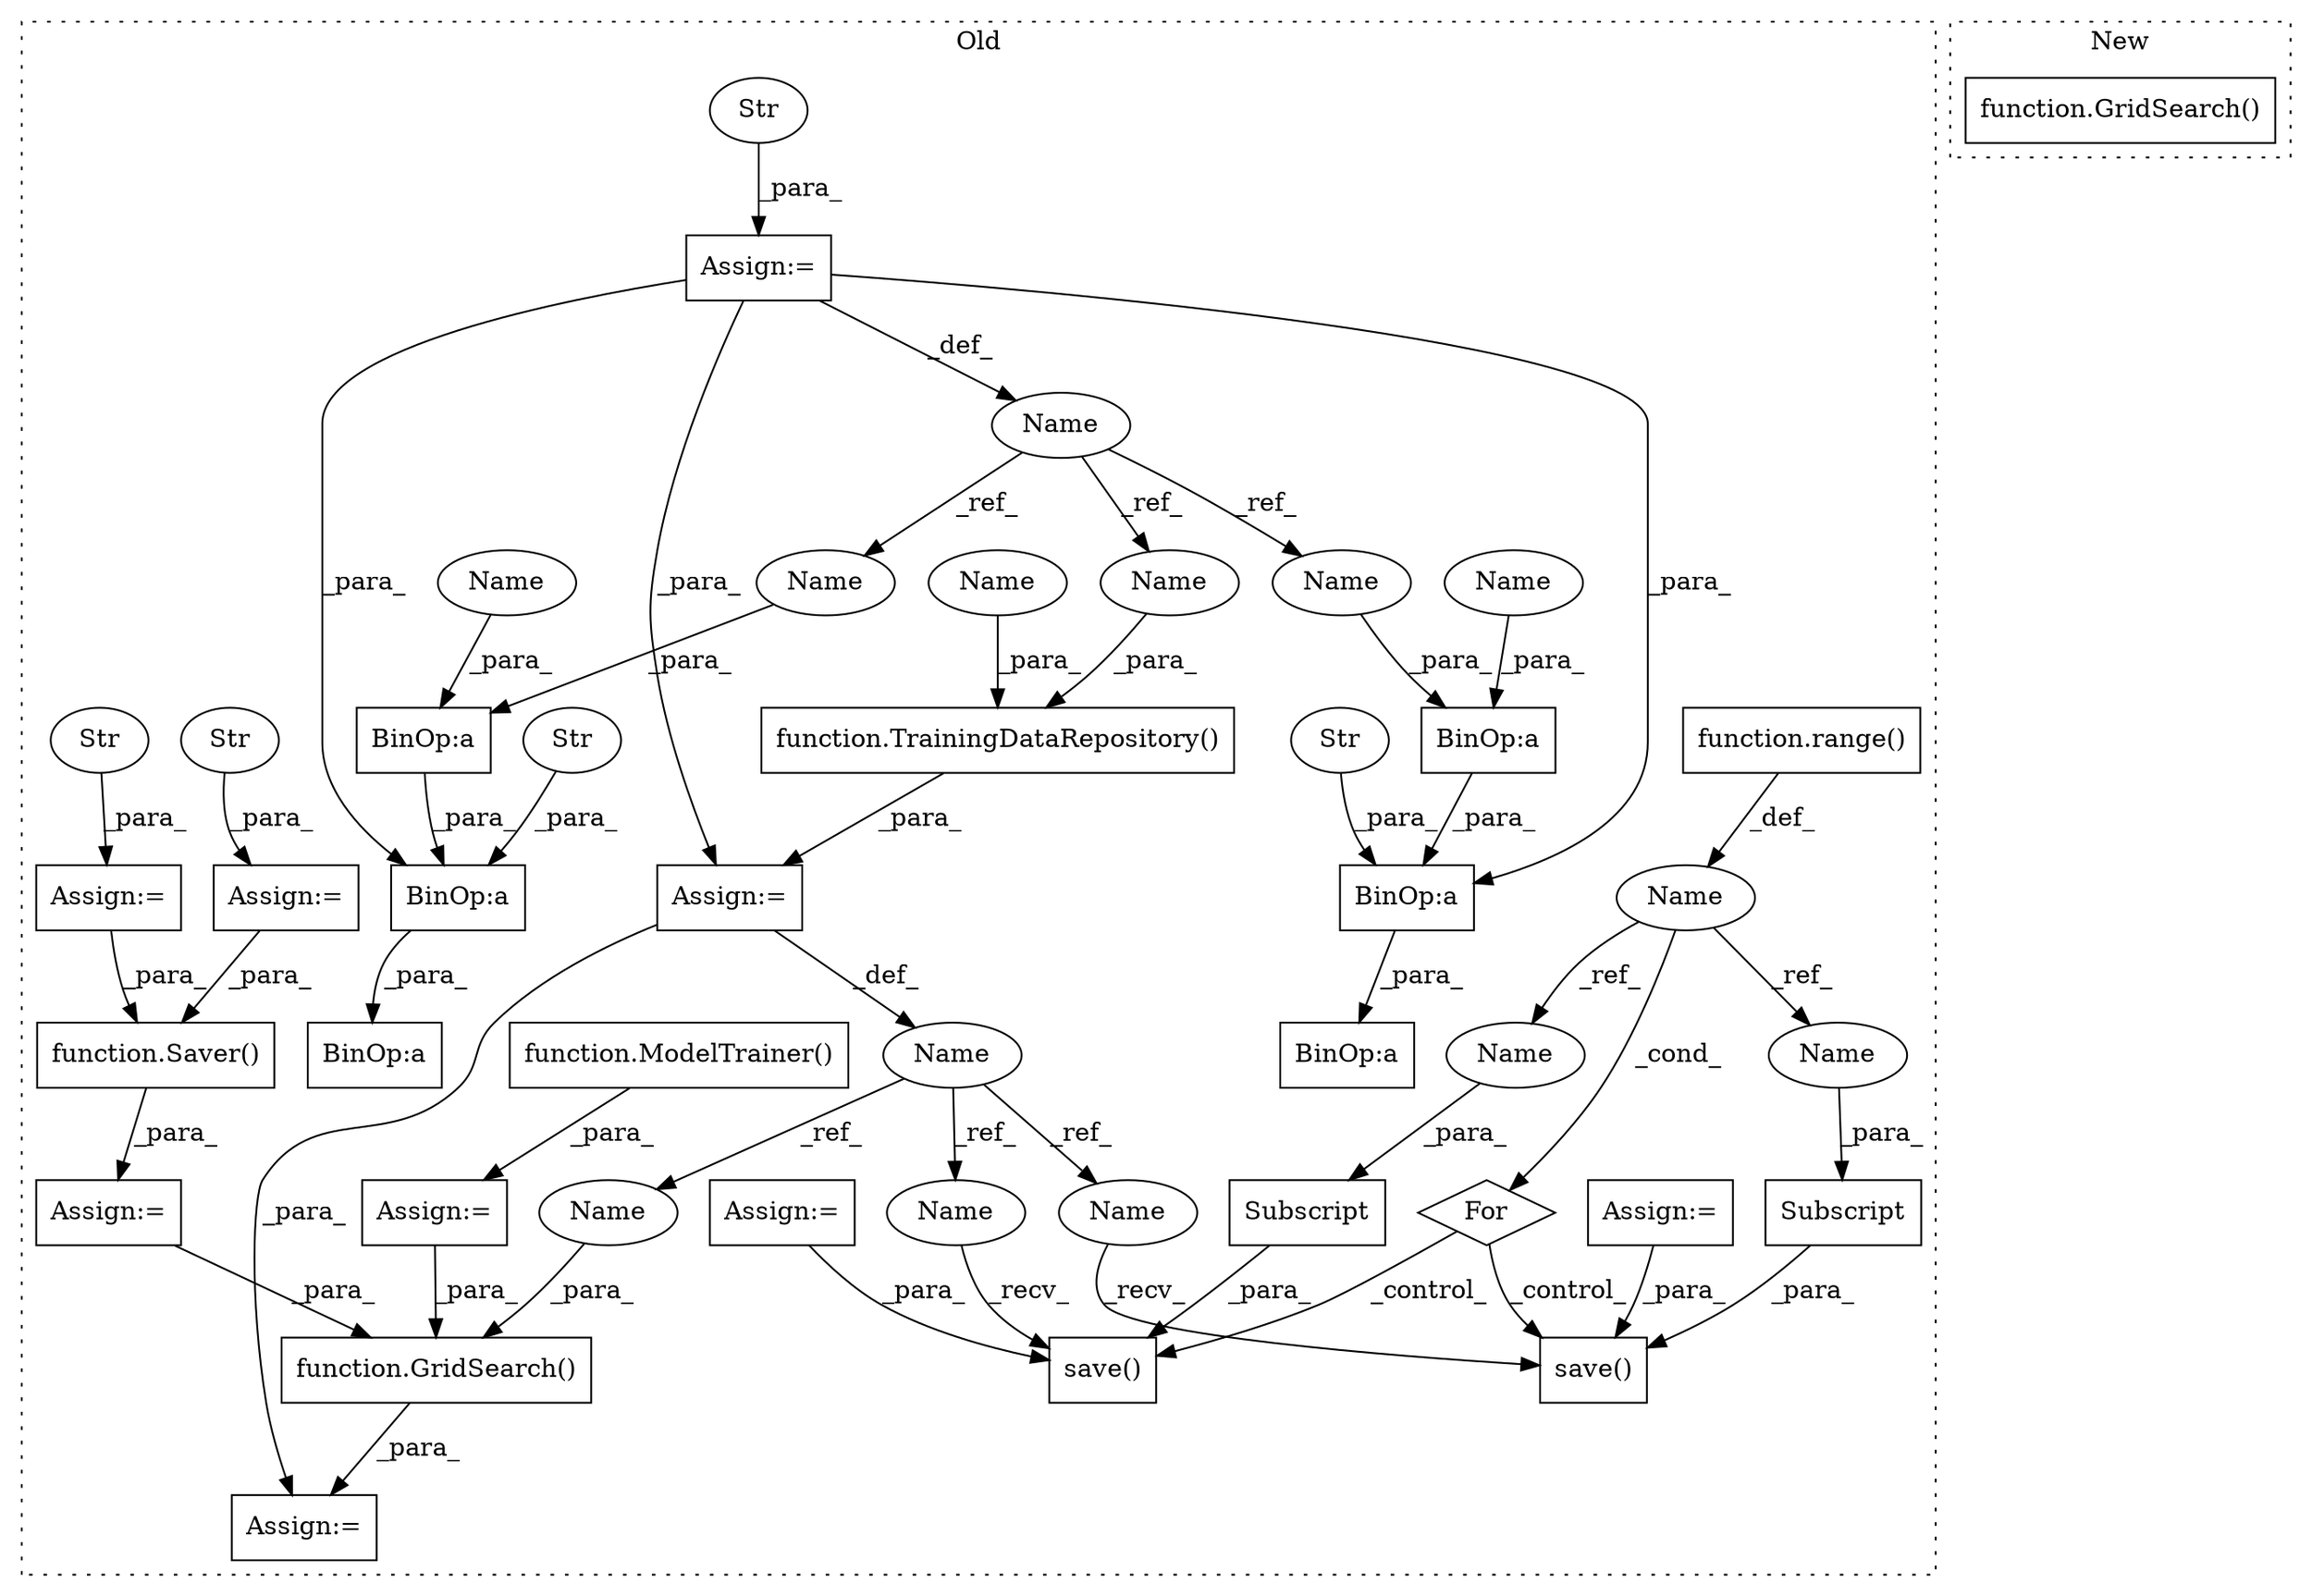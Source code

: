 digraph G {
subgraph cluster0 {
1 [label="function.ModelTrainer()" a="75" s="5045,5070" l="13,1" shape="box"];
3 [label="function.GridSearch()" a="75" s="5164,5231" l="11,1" shape="box"];
4 [label="Assign:=" a="68" s="5042" l="3" shape="box"];
5 [label="Assign:=" a="68" s="5161" l="3" shape="box"];
6 [label="function.Saver()" a="75" s="5088,5140" l="6,1" shape="box"];
7 [label="function.TrainingDataRepository()" a="75" s="4967,5019" l="23,1" shape="box"];
8 [label="save()" a="75" s="5615,5658" l="16,1" shape="box"];
9 [label="Subscript" a="63" s="5631,0" l="19,0" shape="box"];
10 [label="function.range()" a="75" s="5521,5539" l="6,1" shape="box"];
11 [label="Name" a="87" s="5516" l="1" shape="ellipse"];
12 [label="For" a="107" s="5512,5540" l="4,14" shape="diamond"];
13 [label="save()" a="75" s="5554,5601" l="16,1" shape="box"];
14 [label="Subscript" a="63" s="5570,0" l="21,0" shape="box"];
15 [label="Name" a="87" s="4954" l="10" shape="ellipse"];
16 [label="Name" a="87" s="4813" l="20" shape="ellipse"];
17 [label="BinOp:a" a="82" s="6193" l="3" shape="box"];
18 [label="BinOp:a" a="82" s="6205" l="7" shape="box"];
19 [label="BinOp:a" a="82" s="6193" l="13" shape="box"];
20 [label="BinOp:a" a="82" s="6277" l="3" shape="box"];
21 [label="BinOp:a" a="82" s="6289" l="7" shape="box"];
22 [label="BinOp:a" a="82" s="6277" l="13" shape="box"];
23 [label="Str" a="66" s="6206" l="3" shape="ellipse"];
24 [label="Str" a="66" s="6290" l="3" shape="ellipse"];
25 [label="Assign:=" a="68" s="5292" l="3" shape="box"];
26 [label="Assign:=" a="68" s="4927" l="3" shape="box"];
27 [label="Str" a="66" s="4930" l="15" shape="ellipse"];
28 [label="Assign:=" a="68" s="4833" l="3" shape="box"];
29 [label="Str" a="66" s="4836" l="13" shape="ellipse"];
30 [label="Assign:=" a="68" s="4964" l="3" shape="box"];
31 [label="Assign:=" a="68" s="5085" l="3" shape="box"];
32 [label="Assign:=" a="68" s="5250" l="3" shape="box"];
33 [label="Assign:=" a="68" s="4879" l="3" shape="box"];
34 [label="Str" a="66" s="4882" l="13" shape="ellipse"];
35 [label="Name" a="87" s="5175" l="10" shape="ellipse"];
36 [label="Name" a="87" s="5615" l="10" shape="ellipse"];
37 [label="Name" a="87" s="5554" l="10" shape="ellipse"];
38 [label="Name" a="87" s="6196" l="7" shape="ellipse"];
39 [label="Name" a="87" s="6280" l="7" shape="ellipse"];
40 [label="Name" a="87" s="5012" l="7" shape="ellipse"];
41 [label="Name" a="87" s="4990" l="20" shape="ellipse"];
42 [label="Name" a="87" s="6173" l="20" shape="ellipse"];
43 [label="Name" a="87" s="6257" l="20" shape="ellipse"];
44 [label="Name" a="87" s="5589" l="1" shape="ellipse"];
45 [label="Name" a="87" s="5648" l="1" shape="ellipse"];
label = "Old";
style="dotted";
}
subgraph cluster1 {
2 [label="function.GridSearch()" a="75" s="4358,4440" l="11,1" shape="box"];
label = "New";
style="dotted";
}
1 -> 4 [label="_para_"];
3 -> 5 [label="_para_"];
4 -> 3 [label="_para_"];
6 -> 31 [label="_para_"];
7 -> 30 [label="_para_"];
9 -> 8 [label="_para_"];
10 -> 11 [label="_def_"];
11 -> 44 [label="_ref_"];
11 -> 45 [label="_ref_"];
11 -> 12 [label="_cond_"];
12 -> 13 [label="_control_"];
12 -> 8 [label="_control_"];
14 -> 13 [label="_para_"];
15 -> 36 [label="_ref_"];
15 -> 35 [label="_ref_"];
15 -> 37 [label="_ref_"];
16 -> 42 [label="_ref_"];
16 -> 43 [label="_ref_"];
16 -> 41 [label="_ref_"];
17 -> 19 [label="_para_"];
19 -> 18 [label="_para_"];
20 -> 22 [label="_para_"];
22 -> 21 [label="_para_"];
23 -> 19 [label="_para_"];
24 -> 22 [label="_para_"];
25 -> 8 [label="_para_"];
26 -> 6 [label="_para_"];
27 -> 26 [label="_para_"];
28 -> 30 [label="_para_"];
28 -> 19 [label="_para_"];
28 -> 16 [label="_def_"];
28 -> 22 [label="_para_"];
29 -> 28 [label="_para_"];
30 -> 5 [label="_para_"];
30 -> 15 [label="_def_"];
31 -> 3 [label="_para_"];
32 -> 13 [label="_para_"];
33 -> 6 [label="_para_"];
34 -> 33 [label="_para_"];
35 -> 3 [label="_para_"];
36 -> 8 [label="_recv_"];
37 -> 13 [label="_recv_"];
38 -> 17 [label="_para_"];
39 -> 20 [label="_para_"];
40 -> 7 [label="_para_"];
41 -> 7 [label="_para_"];
42 -> 17 [label="_para_"];
43 -> 20 [label="_para_"];
44 -> 14 [label="_para_"];
45 -> 9 [label="_para_"];
}